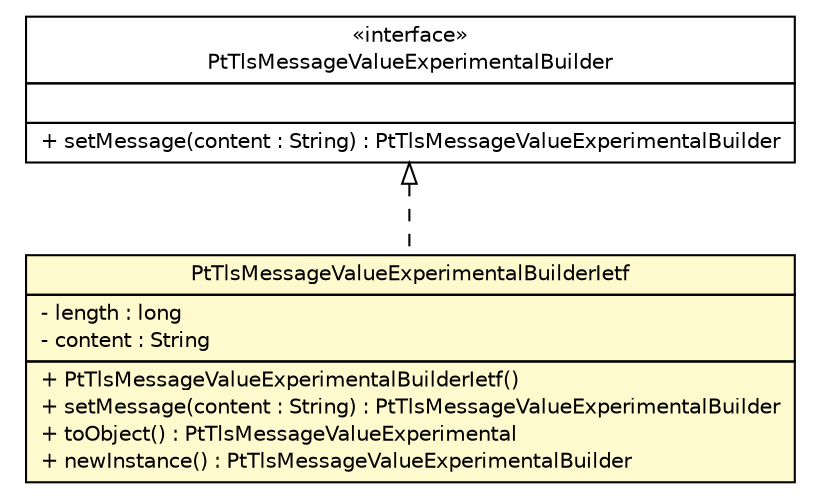 #!/usr/local/bin/dot
#
# Class diagram 
# Generated by UMLGraph version R5_6 (http://www.umlgraph.org/)
#

digraph G {
	edge [fontname="Helvetica",fontsize=10,labelfontname="Helvetica",labelfontsize=10];
	node [fontname="Helvetica",fontsize=10,shape=plaintext];
	nodesep=0.25;
	ranksep=0.5;
	// org.ietf.nea.pt.value.PtTlsMessageValueExperimentalBuilderIetf
	c145235 [label=<<table title="org.ietf.nea.pt.value.PtTlsMessageValueExperimentalBuilderIetf" border="0" cellborder="1" cellspacing="0" cellpadding="2" port="p" bgcolor="lemonChiffon" href="./PtTlsMessageValueExperimentalBuilderIetf.html">
		<tr><td><table border="0" cellspacing="0" cellpadding="1">
<tr><td align="center" balign="center"> PtTlsMessageValueExperimentalBuilderIetf </td></tr>
		</table></td></tr>
		<tr><td><table border="0" cellspacing="0" cellpadding="1">
<tr><td align="left" balign="left"> - length : long </td></tr>
<tr><td align="left" balign="left"> - content : String </td></tr>
		</table></td></tr>
		<tr><td><table border="0" cellspacing="0" cellpadding="1">
<tr><td align="left" balign="left"> + PtTlsMessageValueExperimentalBuilderIetf() </td></tr>
<tr><td align="left" balign="left"> + setMessage(content : String) : PtTlsMessageValueExperimentalBuilder </td></tr>
<tr><td align="left" balign="left"> + toObject() : PtTlsMessageValueExperimental </td></tr>
<tr><td align="left" balign="left"> + newInstance() : PtTlsMessageValueExperimentalBuilder </td></tr>
		</table></td></tr>
		</table>>, URL="./PtTlsMessageValueExperimentalBuilderIetf.html", fontname="Helvetica", fontcolor="black", fontsize=10.0];
	// org.ietf.nea.pt.value.PtTlsMessageValueExperimentalBuilder
	c145239 [label=<<table title="org.ietf.nea.pt.value.PtTlsMessageValueExperimentalBuilder" border="0" cellborder="1" cellspacing="0" cellpadding="2" port="p" href="./PtTlsMessageValueExperimentalBuilder.html">
		<tr><td><table border="0" cellspacing="0" cellpadding="1">
<tr><td align="center" balign="center"> &#171;interface&#187; </td></tr>
<tr><td align="center" balign="center"> PtTlsMessageValueExperimentalBuilder </td></tr>
		</table></td></tr>
		<tr><td><table border="0" cellspacing="0" cellpadding="1">
<tr><td align="left" balign="left">  </td></tr>
		</table></td></tr>
		<tr><td><table border="0" cellspacing="0" cellpadding="1">
<tr><td align="left" balign="left"> + setMessage(content : String) : PtTlsMessageValueExperimentalBuilder </td></tr>
		</table></td></tr>
		</table>>, URL="./PtTlsMessageValueExperimentalBuilder.html", fontname="Helvetica", fontcolor="black", fontsize=10.0];
	//org.ietf.nea.pt.value.PtTlsMessageValueExperimentalBuilderIetf implements org.ietf.nea.pt.value.PtTlsMessageValueExperimentalBuilder
	c145239:p -> c145235:p [dir=back,arrowtail=empty,style=dashed];
}

